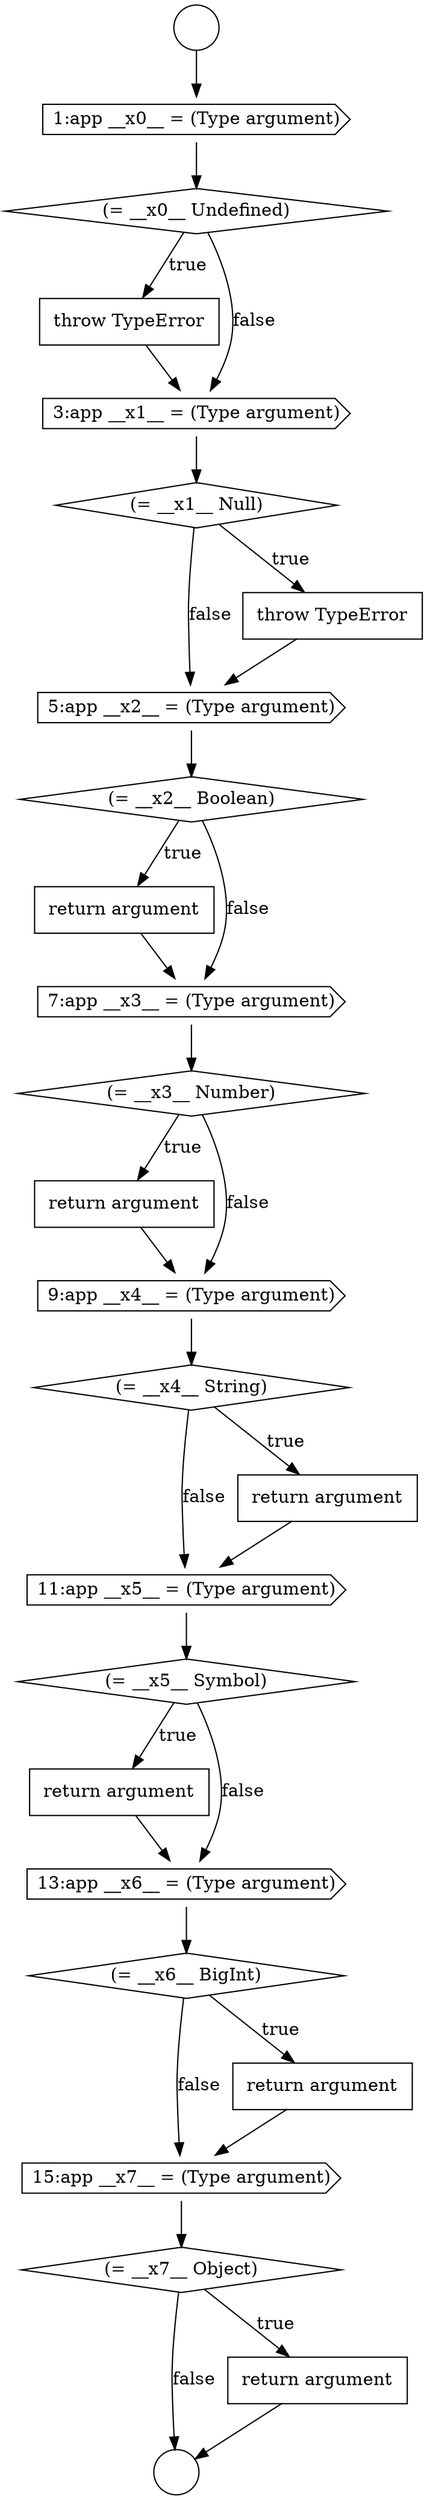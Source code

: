 digraph {
  node21506 [shape=none, margin=0, label=<<font color="black">
    <table border="0" cellborder="1" cellspacing="0" cellpadding="10">
      <tr><td align="left">return argument</td></tr>
    </table>
  </font>> color="black" fillcolor="white" style=filled]
  node21499 [shape=diamond, label=<<font color="black">(= __x1__ Null)</font>> color="black" fillcolor="white" style=filled]
  node21494 [shape=circle label=" " color="black" fillcolor="white" style=filled]
  node21510 [shape=cds, label=<<font color="black">11:app __x5__ = (Type argument)</font>> color="black" fillcolor="white" style=filled]
  node21514 [shape=diamond, label=<<font color="black">(= __x6__ BigInt)</font>> color="black" fillcolor="white" style=filled]
  node21516 [shape=cds, label=<<font color="black">15:app __x7__ = (Type argument)</font>> color="black" fillcolor="white" style=filled]
  node21495 [shape=cds, label=<<font color="black">1:app __x0__ = (Type argument)</font>> color="black" fillcolor="white" style=filled]
  node21497 [shape=none, margin=0, label=<<font color="black">
    <table border="0" cellborder="1" cellspacing="0" cellpadding="10">
      <tr><td align="left">throw TypeError</td></tr>
    </table>
  </font>> color="black" fillcolor="white" style=filled]
  node21493 [shape=circle label=" " color="black" fillcolor="white" style=filled]
  node21508 [shape=diamond, label=<<font color="black">(= __x4__ String)</font>> color="black" fillcolor="white" style=filled]
  node21512 [shape=none, margin=0, label=<<font color="black">
    <table border="0" cellborder="1" cellspacing="0" cellpadding="10">
      <tr><td align="left">return argument</td></tr>
    </table>
  </font>> color="black" fillcolor="white" style=filled]
  node21501 [shape=cds, label=<<font color="black">5:app __x2__ = (Type argument)</font>> color="black" fillcolor="white" style=filled]
  node21496 [shape=diamond, label=<<font color="black">(= __x0__ Undefined)</font>> color="black" fillcolor="white" style=filled]
  node21518 [shape=none, margin=0, label=<<font color="black">
    <table border="0" cellborder="1" cellspacing="0" cellpadding="10">
      <tr><td align="left">return argument</td></tr>
    </table>
  </font>> color="black" fillcolor="white" style=filled]
  node21517 [shape=diamond, label=<<font color="black">(= __x7__ Object)</font>> color="black" fillcolor="white" style=filled]
  node21503 [shape=none, margin=0, label=<<font color="black">
    <table border="0" cellborder="1" cellspacing="0" cellpadding="10">
      <tr><td align="left">return argument</td></tr>
    </table>
  </font>> color="black" fillcolor="white" style=filled]
  node21507 [shape=cds, label=<<font color="black">9:app __x4__ = (Type argument)</font>> color="black" fillcolor="white" style=filled]
  node21502 [shape=diamond, label=<<font color="black">(= __x2__ Boolean)</font>> color="black" fillcolor="white" style=filled]
  node21511 [shape=diamond, label=<<font color="black">(= __x5__ Symbol)</font>> color="black" fillcolor="white" style=filled]
  node21498 [shape=cds, label=<<font color="black">3:app __x1__ = (Type argument)</font>> color="black" fillcolor="white" style=filled]
  node21513 [shape=cds, label=<<font color="black">13:app __x6__ = (Type argument)</font>> color="black" fillcolor="white" style=filled]
  node21515 [shape=none, margin=0, label=<<font color="black">
    <table border="0" cellborder="1" cellspacing="0" cellpadding="10">
      <tr><td align="left">return argument</td></tr>
    </table>
  </font>> color="black" fillcolor="white" style=filled]
  node21505 [shape=diamond, label=<<font color="black">(= __x3__ Number)</font>> color="black" fillcolor="white" style=filled]
  node21504 [shape=cds, label=<<font color="black">7:app __x3__ = (Type argument)</font>> color="black" fillcolor="white" style=filled]
  node21509 [shape=none, margin=0, label=<<font color="black">
    <table border="0" cellborder="1" cellspacing="0" cellpadding="10">
      <tr><td align="left">return argument</td></tr>
    </table>
  </font>> color="black" fillcolor="white" style=filled]
  node21500 [shape=none, margin=0, label=<<font color="black">
    <table border="0" cellborder="1" cellspacing="0" cellpadding="10">
      <tr><td align="left">throw TypeError</td></tr>
    </table>
  </font>> color="black" fillcolor="white" style=filled]
  node21513 -> node21514 [ color="black"]
  node21497 -> node21498 [ color="black"]
  node21508 -> node21509 [label=<<font color="black">true</font>> color="black"]
  node21508 -> node21510 [label=<<font color="black">false</font>> color="black"]
  node21503 -> node21504 [ color="black"]
  node21510 -> node21511 [ color="black"]
  node21516 -> node21517 [ color="black"]
  node21495 -> node21496 [ color="black"]
  node21501 -> node21502 [ color="black"]
  node21518 -> node21494 [ color="black"]
  node21504 -> node21505 [ color="black"]
  node21515 -> node21516 [ color="black"]
  node21499 -> node21500 [label=<<font color="black">true</font>> color="black"]
  node21499 -> node21501 [label=<<font color="black">false</font>> color="black"]
  node21502 -> node21503 [label=<<font color="black">true</font>> color="black"]
  node21502 -> node21504 [label=<<font color="black">false</font>> color="black"]
  node21517 -> node21518 [label=<<font color="black">true</font>> color="black"]
  node21517 -> node21494 [label=<<font color="black">false</font>> color="black"]
  node21514 -> node21515 [label=<<font color="black">true</font>> color="black"]
  node21514 -> node21516 [label=<<font color="black">false</font>> color="black"]
  node21493 -> node21495 [ color="black"]
  node21509 -> node21510 [ color="black"]
  node21500 -> node21501 [ color="black"]
  node21507 -> node21508 [ color="black"]
  node21512 -> node21513 [ color="black"]
  node21496 -> node21497 [label=<<font color="black">true</font>> color="black"]
  node21496 -> node21498 [label=<<font color="black">false</font>> color="black"]
  node21506 -> node21507 [ color="black"]
  node21498 -> node21499 [ color="black"]
  node21505 -> node21506 [label=<<font color="black">true</font>> color="black"]
  node21505 -> node21507 [label=<<font color="black">false</font>> color="black"]
  node21511 -> node21512 [label=<<font color="black">true</font>> color="black"]
  node21511 -> node21513 [label=<<font color="black">false</font>> color="black"]
}
